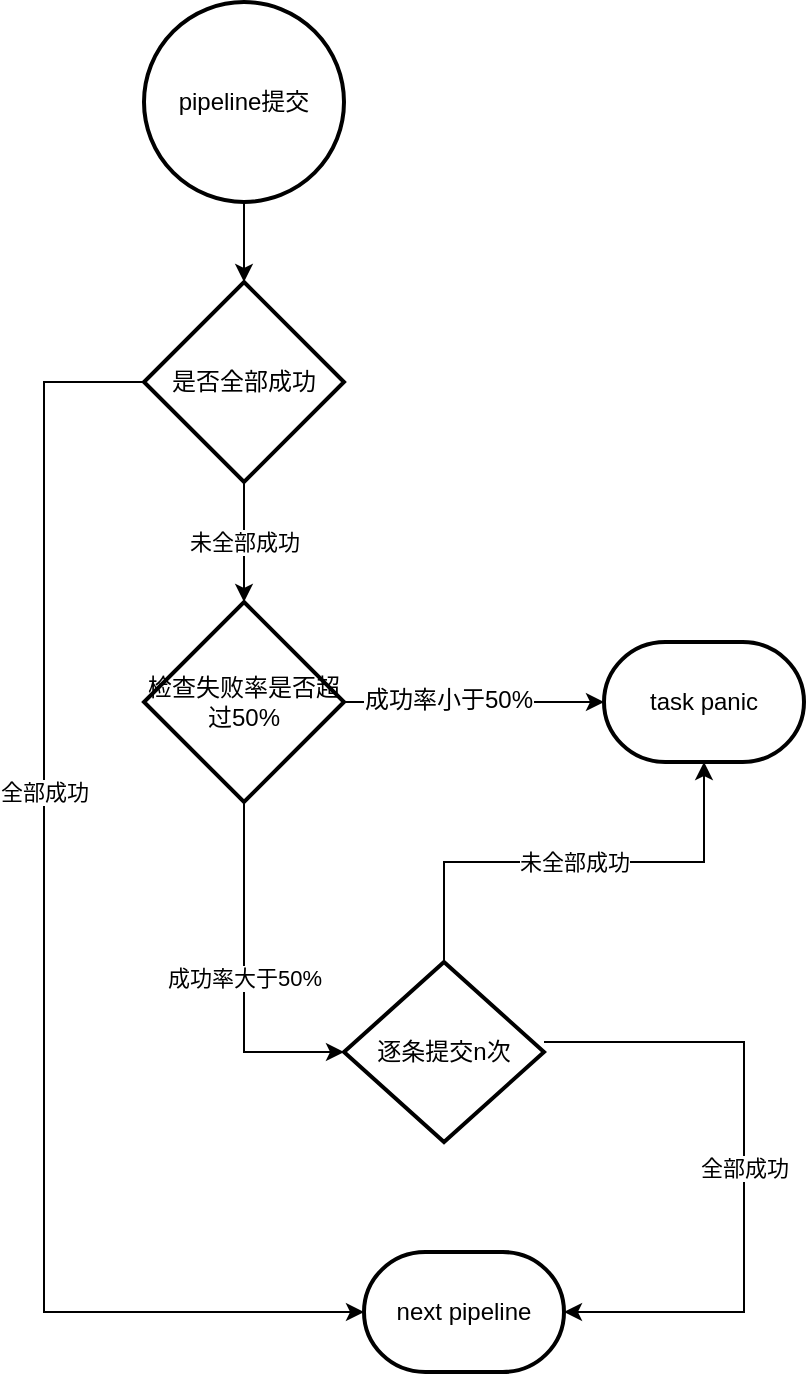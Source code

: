 <mxfile version="11.1.2" type="device"><diagram id="vSK76u_WrdwbejhSrUiq" name="第 1 页"><mxGraphModel dx="1422" dy="787" grid="1" gridSize="10" guides="1" tooltips="1" connect="1" arrows="1" fold="1" page="1" pageScale="1" pageWidth="827" pageHeight="1169" math="0" shadow="0"><root><mxCell id="0"/><mxCell id="1" parent="0"/><mxCell id="qyJmi9PT-r4AYeGOQQV_-8" value="未全部成功" style="edgeStyle=orthogonalEdgeStyle;rounded=0;orthogonalLoop=1;jettySize=auto;html=1;exitX=0.5;exitY=1;exitDx=0;exitDy=0;exitPerimeter=0;entryX=0.5;entryY=0;entryDx=0;entryDy=0;entryPerimeter=0;" parent="1" source="qyJmi9PT-r4AYeGOQQV_-1" target="qyJmi9PT-r4AYeGOQQV_-4" edge="1"><mxGeometry relative="1" as="geometry"/></mxCell><mxCell id="8PGBSzlu6LOJqyUYMESQ-1" value="全部成功" style="edgeStyle=orthogonalEdgeStyle;rounded=0;orthogonalLoop=1;jettySize=auto;html=1;exitX=0;exitY=0.5;exitDx=0;exitDy=0;exitPerimeter=0;entryX=0;entryY=0.5;entryDx=0;entryDy=0;entryPerimeter=0;" edge="1" parent="1" source="qyJmi9PT-r4AYeGOQQV_-1" target="qyJmi9PT-r4AYeGOQQV_-3"><mxGeometry x="-0.244" relative="1" as="geometry"><Array as="points"><mxPoint x="180" y="295"/><mxPoint x="180" y="760"/></Array><mxPoint as="offset"/></mxGeometry></mxCell><mxCell id="qyJmi9PT-r4AYeGOQQV_-1" value="是否全部成功" style="strokeWidth=2;html=1;shape=mxgraph.flowchart.decision;whiteSpace=wrap;" parent="1" vertex="1"><mxGeometry x="230" y="245" width="100" height="100" as="geometry"/></mxCell><mxCell id="qyJmi9PT-r4AYeGOQQV_-14" style="edgeStyle=orthogonalEdgeStyle;rounded=0;orthogonalLoop=1;jettySize=auto;html=1;exitX=0.5;exitY=1;exitDx=0;exitDy=0;exitPerimeter=0;entryX=0.5;entryY=0;entryDx=0;entryDy=0;entryPerimeter=0;" parent="1" source="qyJmi9PT-r4AYeGOQQV_-2" target="qyJmi9PT-r4AYeGOQQV_-1" edge="1"><mxGeometry relative="1" as="geometry"/></mxCell><mxCell id="qyJmi9PT-r4AYeGOQQV_-2" value="&lt;span style=&quot;white-space: normal&quot;&gt;pipeline提交&lt;/span&gt;" style="strokeWidth=2;html=1;shape=mxgraph.flowchart.start_2;whiteSpace=wrap;" parent="1" vertex="1"><mxGeometry x="230" y="105" width="100" height="100" as="geometry"/></mxCell><mxCell id="qyJmi9PT-r4AYeGOQQV_-3" value="next pipeline" style="strokeWidth=2;html=1;shape=mxgraph.flowchart.terminator;whiteSpace=wrap;" parent="1" vertex="1"><mxGeometry x="340" y="730" width="100" height="60" as="geometry"/></mxCell><mxCell id="qyJmi9PT-r4AYeGOQQV_-7" style="edgeStyle=orthogonalEdgeStyle;rounded=0;orthogonalLoop=1;jettySize=auto;html=1;exitX=1;exitY=0.5;exitDx=0;exitDy=0;exitPerimeter=0;" parent="1" source="qyJmi9PT-r4AYeGOQQV_-4" target="qyJmi9PT-r4AYeGOQQV_-5" edge="1"><mxGeometry relative="1" as="geometry"/></mxCell><mxCell id="qyJmi9PT-r4AYeGOQQV_-9" value="成功率小于50%" style="text;html=1;resizable=0;points=[];align=center;verticalAlign=middle;labelBackgroundColor=#ffffff;" parent="qyJmi9PT-r4AYeGOQQV_-7" vertex="1" connectable="0"><mxGeometry x="-0.2" y="1" relative="1" as="geometry"><mxPoint as="offset"/></mxGeometry></mxCell><mxCell id="qyJmi9PT-r4AYeGOQQV_-11" value="成功率大于50%" style="edgeStyle=orthogonalEdgeStyle;rounded=0;orthogonalLoop=1;jettySize=auto;html=1;exitX=0.5;exitY=1;exitDx=0;exitDy=0;exitPerimeter=0;" parent="1" source="qyJmi9PT-r4AYeGOQQV_-4" target="qyJmi9PT-r4AYeGOQQV_-10" edge="1"><mxGeometry relative="1" as="geometry"><Array as="points"><mxPoint x="280" y="630"/></Array></mxGeometry></mxCell><mxCell id="qyJmi9PT-r4AYeGOQQV_-4" value="检查失败率是否超过50%" style="strokeWidth=2;html=1;shape=mxgraph.flowchart.decision;whiteSpace=wrap;" parent="1" vertex="1"><mxGeometry x="230" y="405" width="100" height="100" as="geometry"/></mxCell><mxCell id="qyJmi9PT-r4AYeGOQQV_-5" value="task panic" style="strokeWidth=2;html=1;shape=mxgraph.flowchart.terminator;whiteSpace=wrap;" parent="1" vertex="1"><mxGeometry x="460" y="425" width="100" height="60" as="geometry"/></mxCell><mxCell id="qyJmi9PT-r4AYeGOQQV_-12" value="全部成功" style="edgeStyle=orthogonalEdgeStyle;rounded=0;orthogonalLoop=1;jettySize=auto;html=1;entryX=1;entryY=0.5;entryDx=0;entryDy=0;entryPerimeter=0;" parent="1" source="qyJmi9PT-r4AYeGOQQV_-10" target="qyJmi9PT-r4AYeGOQQV_-3" edge="1"><mxGeometry relative="1" as="geometry"><mxPoint x="630" y="285" as="targetPoint"/><Array as="points"><mxPoint x="530" y="625"/><mxPoint x="530" y="760"/></Array></mxGeometry></mxCell><mxCell id="qyJmi9PT-r4AYeGOQQV_-13" value="未全部成功" style="edgeStyle=orthogonalEdgeStyle;rounded=0;orthogonalLoop=1;jettySize=auto;html=1;exitX=0.5;exitY=0;exitDx=0;exitDy=0;exitPerimeter=0;entryX=0.5;entryY=1;entryDx=0;entryDy=0;entryPerimeter=0;" parent="1" source="qyJmi9PT-r4AYeGOQQV_-10" target="qyJmi9PT-r4AYeGOQQV_-5" edge="1"><mxGeometry relative="1" as="geometry"/></mxCell><mxCell id="qyJmi9PT-r4AYeGOQQV_-10" value="逐条提交n次" style="strokeWidth=2;html=1;shape=mxgraph.flowchart.decision;whiteSpace=wrap;" parent="1" vertex="1"><mxGeometry x="330" y="585" width="100" height="90" as="geometry"/></mxCell></root></mxGraphModel></diagram></mxfile>